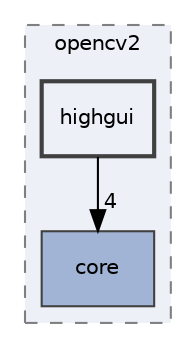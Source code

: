 digraph "P4ALL_OCR-TABLES/vendor/OpenCV/build/include/opencv2/highgui"
{
 // LATEX_PDF_SIZE
  edge [fontname="Helvetica",fontsize="10",labelfontname="Helvetica",labelfontsize="10"];
  node [fontname="Helvetica",fontsize="10",shape=record];
  compound=true
  subgraph clusterdir_82e4f955188045376eca4cdd73edc36b {
    graph [ bgcolor="#edf0f7", pencolor="grey50", style="filled,dashed,", label="opencv2", fontname="Helvetica", fontsize="10", URL="dir_82e4f955188045376eca4cdd73edc36b.html"]
  dir_d0a90bd216adce98fc120e9c5b54a47b [shape=box, label="core", style="filled,", fillcolor="#a2b4d6", color="grey25", URL="dir_d0a90bd216adce98fc120e9c5b54a47b.html"];
  dir_3023c9f2dc97fb527a380560a36f3282 [shape=box, label="highgui", style="filled,bold,", fillcolor="#edf0f7", color="grey25", URL="dir_3023c9f2dc97fb527a380560a36f3282.html"];
  }
  dir_3023c9f2dc97fb527a380560a36f3282->dir_d0a90bd216adce98fc120e9c5b54a47b [headlabel="4", labeldistance=1.5 headhref="dir_000018_000006.html"];
}

